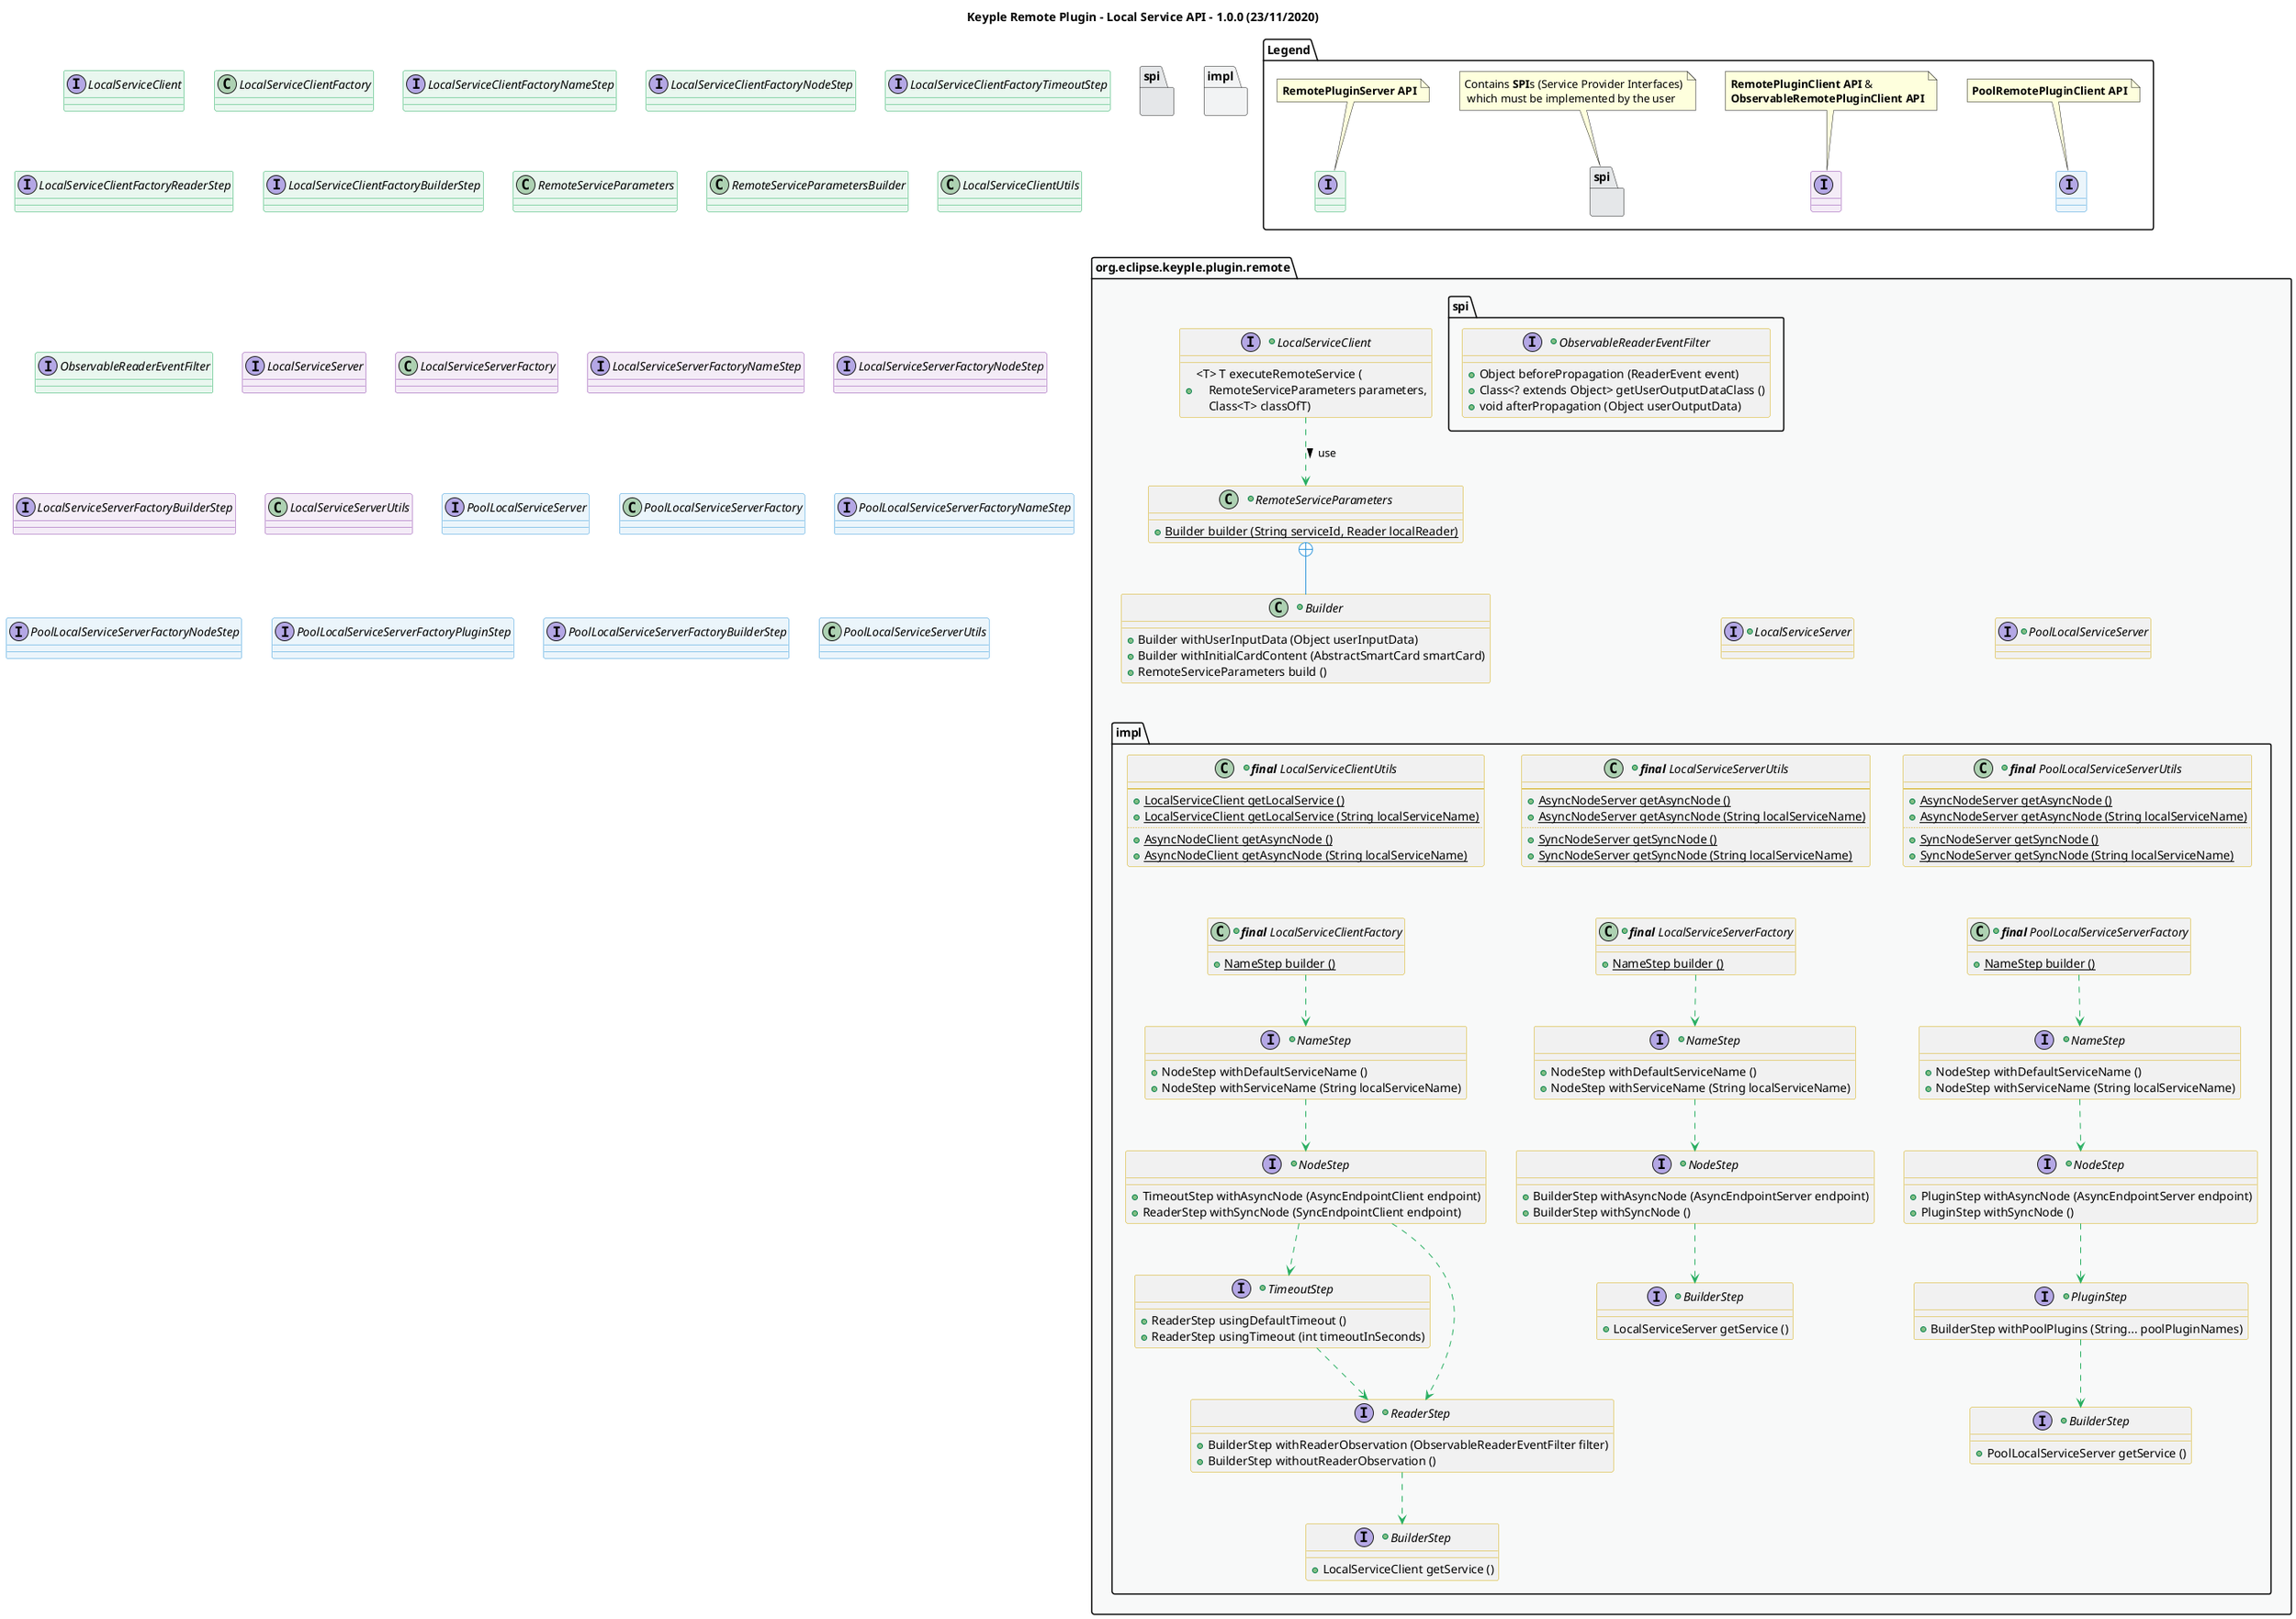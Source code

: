 @startuml
title
    Keyple Remote Plugin - Local Service API - 1.0.0 (23/11/2020)
end title

' == THEME ==

'Couleurs issues de : https://htmlcolorcodes.com/fr/tableau-de-couleur/tableau-de-couleur-design-plat/
!define C_GREY1 F8F9F9
!define C_GREY2 F2F3F4
!define C_GREY3 E5E7E9
!define C_GREY4 D7DBDD
!define C_GREY5 CACFD2
!define C_GREY6 BDC3C7
!define C_LINK 3498DB
!define C_USE 27AE60

skinparam Shadowing false
skinparam ClassFontStyle italic
skinparam ClassBorderColor #D4AC0D
skinparam stereotypeABorderColor #A9DCDF
skinparam stereotypeIBorderColor #B4A7E5
skinparam stereotypeCBorderColor #ADD1B2
skinparam stereotypeEBorderColor #EB93DF
' Red
skinparam ClassBackgroundColor<<red>> #FDEDEC
skinparam ClassBorderColor<<red>> #E74C3C
hide <<red>> stereotype
' Purple
skinparam ClassBackgroundColor<<purple>> #F4ECF7
skinparam ClassBorderColor<<purple>> #8E44AD
hide <<purple>> stereotype
' blue
skinparam ClassBackgroundColor<<blue>> #EBF5FB
skinparam ClassBorderColor<<blue>> #3498DB
hide <<blue>> stereotype
' Green
skinparam ClassBackgroundColor<<green>> #E9F7EF
skinparam ClassBorderColor<<green>> #27AE60
hide <<green>> stereotype
' Grey
skinparam ClassBackgroundColor<<grey>> #EAECEE
skinparam ClassBorderColor<<grey>> #2C3E50
hide <<grey>> stereotype

' == CONTENT ==

package Legend {
    interface " " as serverApi <<green>>
    note top of serverApi : **RemotePluginServer API**
    interface " " as clientApi <<purple>>
    note top of clientApi : **RemotePluginClient API** &\n**ObservableRemotePluginClient API**
    interface " " as poolClientApi <<blue>>
    note top of poolClientApi : **PoolRemotePluginClient API**
    package "spi" as legendSpi #C_GREY3 {}
    note top of legendSpi : Contains **SPI**s (Service Provider Interfaces)\n which must be implemented by the user
}

package "org.eclipse.keyple.plugin.remote" as root {

    +interface LocalServiceClient {
        +<T> T executeRemoteService (\n    RemoteServiceParameters parameters,\n    Class<T> classOfT)
    }
    +class RemoteServiceParameters {
        +{static} Builder builder (String serviceId, Reader localReader)
    }
    +class "Builder" as RemoteServiceParametersBuilder {
        +Builder withUserInputData (Object userInputData)
        +Builder withInitialCardContent (AbstractSmartCard smartCard)
        +RemoteServiceParameters build ()
    }
    +interface LocalServiceServer {
    }
    +interface PoolLocalServiceServer {
    }
    package spi {
        +interface ObservableReaderEventFilter {
            +Object beforePropagation (ReaderEvent event)
            +Class<? extends Object> getUserOutputDataClass ()
            +void afterPropagation (Object userOutputData)
        }
    }
    package impl as impl {
        ' Utilities
        +class "**final** LocalServiceClientUtils" as LocalServiceClientUtils {
            --
            + {static} LocalServiceClient getLocalService ()
            + {static} LocalServiceClient getLocalService (String localServiceName)
            ..
            + {static} AsyncNodeClient getAsyncNode ()
            + {static} AsyncNodeClient getAsyncNode (String localServiceName)
        }
        +class "**final** LocalServiceServerUtils" as LocalServiceServerUtils {
            --
            + {static} AsyncNodeServer getAsyncNode ()
            + {static} AsyncNodeServer getAsyncNode (String localServiceName)
            ..
            + {static} SyncNodeServer getSyncNode ()
            + {static} SyncNodeServer getSyncNode (String localServiceName)
        }
        +class "**final** PoolLocalServiceServerUtils" as PoolLocalServiceServerUtils {
            --
            + {static} AsyncNodeServer getAsyncNode ()
            + {static} AsyncNodeServer getAsyncNode (String localServiceName)
            ..
            + {static} SyncNodeServer getSyncNode ()
            + {static} SyncNodeServer getSyncNode (String localServiceName)
        }
        ' Factories
        +class "**final** LocalServiceClientFactory" as LocalServiceClientFactory {
            + {static} NameStep builder ()
        }
        +interface "NameStep" as LocalServiceClientFactoryNameStep {
            + NodeStep withDefaultServiceName ()
            + NodeStep withServiceName (String localServiceName)
        }
        +interface "NodeStep" as LocalServiceClientFactoryNodeStep {
            + TimeoutStep withAsyncNode (AsyncEndpointClient endpoint)
            + ReaderStep withSyncNode (SyncEndpointClient endpoint)
        }
        +interface "TimeoutStep" as LocalServiceClientFactoryTimeoutStep {
            + ReaderStep usingDefaultTimeout ()
            + ReaderStep usingTimeout (int timeoutInSeconds)
        }
        +interface "ReaderStep" as LocalServiceClientFactoryReaderStep {
            + BuilderStep withReaderObservation (ObservableReaderEventFilter filter)
            + BuilderStep withoutReaderObservation ()
        }
        +interface "BuilderStep" as LocalServiceClientFactoryBuilderStep {
            + LocalServiceClient getService ()
        }

        +class "**final** LocalServiceServerFactory" as LocalServiceServerFactory {
            + {static} NameStep builder ()
        }
        +interface "NameStep" as LocalServiceServerFactoryNameStep {
            + NodeStep withDefaultServiceName ()
            + NodeStep withServiceName (String localServiceName)
        }
        +interface "NodeStep" as LocalServiceServerFactoryNodeStep {
            + BuilderStep withAsyncNode (AsyncEndpointServer endpoint)
            + BuilderStep withSyncNode ()
        }
        +interface "BuilderStep" as LocalServiceServerFactoryBuilderStep {
            + LocalServiceServer getService ()
        }

        +class "**final** PoolLocalServiceServerFactory" as PoolLocalServiceServerFactory {
            + {static} NameStep builder ()
        }
        +interface "NameStep" as PoolLocalServiceServerFactoryNameStep {
            + NodeStep withDefaultServiceName ()
            + NodeStep withServiceName (String localServiceName)
        }
        +interface "NodeStep" as PoolLocalServiceServerFactoryNodeStep {
            + PluginStep withAsyncNode (AsyncEndpointServer endpoint)
            + PluginStep withSyncNode ()
        }
        +interface "PluginStep" as PoolLocalServiceServerFactoryPluginStep {
            + BuilderStep withPoolPlugins (String... poolPluginNames)
        }
        +interface "BuilderStep" as PoolLocalServiceServerFactoryBuilderStep {
            + PoolLocalServiceServer getService ()
        }
    }
}

' Associations
LocalServiceClient ..> RemoteServiceParameters #C_USE : use >
RemoteServiceParameters +-- RemoteServiceParametersBuilder #C_LINK

LocalServiceClientFactory ..> LocalServiceClientFactoryNameStep #C_USE
LocalServiceClientFactoryNameStep ..> LocalServiceClientFactoryNodeStep #C_USE
LocalServiceClientFactoryNodeStep ..> LocalServiceClientFactoryTimeoutStep #C_USE
LocalServiceClientFactoryNodeStep ..> LocalServiceClientFactoryReaderStep #C_USE
LocalServiceClientFactoryTimeoutStep ..> LocalServiceClientFactoryReaderStep #C_USE
LocalServiceClientFactoryReaderStep ..> LocalServiceClientFactoryBuilderStep #C_USE

LocalServiceServerFactory ..> LocalServiceServerFactoryNameStep #C_USE
LocalServiceServerFactoryNameStep ..> LocalServiceServerFactoryNodeStep #C_USE
LocalServiceServerFactoryNodeStep ..> LocalServiceServerFactoryBuilderStep #C_USE

PoolLocalServiceServerFactory ..> PoolLocalServiceServerFactoryNameStep #C_USE
PoolLocalServiceServerFactoryNameStep ..> PoolLocalServiceServerFactoryNodeStep #C_USE
PoolLocalServiceServerFactoryNodeStep ..> PoolLocalServiceServerFactoryPluginStep #C_USE
PoolLocalServiceServerFactoryPluginStep ..> PoolLocalServiceServerFactoryBuilderStep #C_USE

' == LAYOUT ==

serverApi -[hidden]- LocalServiceClient
clientApi -[hidden]- LocalServiceServer
poolClientApi -[hidden]- PoolLocalServiceServer
legendSpi -[hidden]- ObservableReaderEventFilter

RemoteServiceParametersBuilder -[hidden]- LocalServiceClientUtils
LocalServiceServer -[hidden]- LocalServiceServerUtils
PoolLocalServiceServer -[hidden]- PoolLocalServiceServerUtils

LocalServiceClientUtils -[hidden]- LocalServiceClientFactory
LocalServiceServerUtils -[hidden]- LocalServiceServerFactory
PoolLocalServiceServerUtils -[hidden]- PoolLocalServiceServerFactory

' == STYLE ==

package root #C_GREY1 {}
package spi #C_GREY3 {}
package impl #C_GREY2 {}

interface LocalServiceClient <<green>>
class LocalServiceClientFactory <<green>>
interface LocalServiceClientFactoryNameStep <<green>>
interface LocalServiceClientFactoryNodeStep <<green>>
interface LocalServiceClientFactoryTimeoutStep <<green>>
interface LocalServiceClientFactoryReaderStep <<green>>
interface LocalServiceClientFactoryBuilderStep <<green>>
class RemoteServiceParameters <<green>>
class RemoteServiceParametersBuilder <<green>>
class LocalServiceClientUtils <<green>>
interface ObservableReaderEventFilter <<green>>

interface LocalServiceServer <<purple>>
class LocalServiceServerFactory <<purple>>
interface LocalServiceServerFactoryNameStep <<purple>>
interface LocalServiceServerFactoryNodeStep <<purple>>
interface LocalServiceServerFactoryBuilderStep <<purple>>
class LocalServiceServerUtils <<purple>>

interface PoolLocalServiceServer <<blue>>
class PoolLocalServiceServerFactory <<blue>>
interface PoolLocalServiceServerFactoryNameStep <<blue>>
interface PoolLocalServiceServerFactoryNodeStep <<blue>>
interface PoolLocalServiceServerFactoryPluginStep <<blue>>
interface PoolLocalServiceServerFactoryBuilderStep <<blue>>
class PoolLocalServiceServerUtils <<blue>>

@enduml